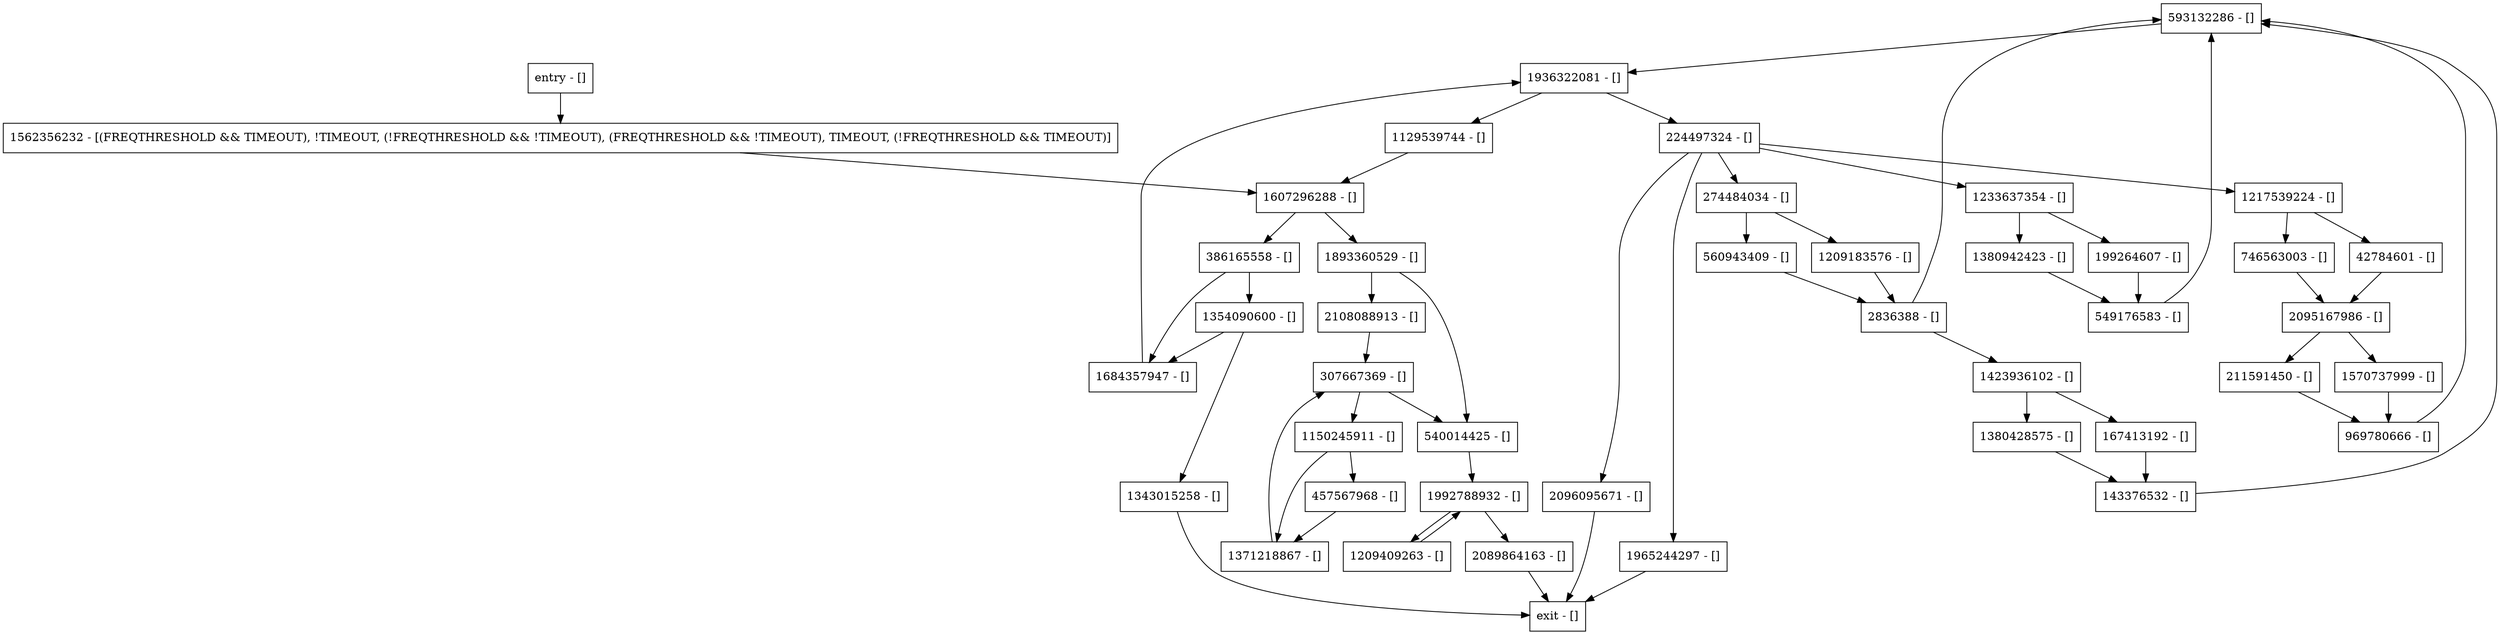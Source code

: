 digraph getColors {
node [shape=record];
593132286 [label="593132286 - []"];
224497324 [label="224497324 - []"];
1423936102 [label="1423936102 - []"];
2836388 [label="2836388 - []"];
211591450 [label="211591450 - []"];
1380428575 [label="1380428575 - []"];
1233637354 [label="1233637354 - []"];
307667369 [label="307667369 - []"];
1607296288 [label="1607296288 - []"];
1570737999 [label="1570737999 - []"];
1217539224 [label="1217539224 - []"];
2096095671 [label="2096095671 - []"];
274484034 [label="274484034 - []"];
1343015258 [label="1343015258 - []"];
42784601 [label="42784601 - []"];
1209409263 [label="1209409263 - []"];
1209183576 [label="1209183576 - []"];
1129539744 [label="1129539744 - []"];
457567968 [label="457567968 - []"];
1354090600 [label="1354090600 - []"];
2089864163 [label="2089864163 - []"];
1562356232 [label="1562356232 - [(FREQTHRESHOLD && TIMEOUT), !TIMEOUT, (!FREQTHRESHOLD && !TIMEOUT), (FREQTHRESHOLD && !TIMEOUT), TIMEOUT, (!FREQTHRESHOLD && TIMEOUT)]"];
969780666 [label="969780666 - []"];
1684357947 [label="1684357947 - []"];
143376532 [label="143376532 - []"];
2108088913 [label="2108088913 - []"];
1992788932 [label="1992788932 - []"];
1893360529 [label="1893360529 - []"];
1380942423 [label="1380942423 - []"];
entry [label="entry - []"];
exit [label="exit - []"];
549176583 [label="549176583 - []"];
167413192 [label="167413192 - []"];
540014425 [label="540014425 - []"];
2095167986 [label="2095167986 - []"];
1936322081 [label="1936322081 - []"];
1150245911 [label="1150245911 - []"];
1965244297 [label="1965244297 - []"];
746563003 [label="746563003 - []"];
386165558 [label="386165558 - []"];
560943409 [label="560943409 - []"];
199264607 [label="199264607 - []"];
1371218867 [label="1371218867 - []"];
entry;
exit;
593132286 -> 1936322081;
224497324 -> 1217539224;
224497324 -> 1965244297;
224497324 -> 2096095671;
224497324 -> 274484034;
224497324 -> 1233637354;
1423936102 -> 167413192;
1423936102 -> 1380428575;
2836388 -> 593132286;
2836388 -> 1423936102;
211591450 -> 969780666;
1380428575 -> 143376532;
1233637354 -> 199264607;
1233637354 -> 1380942423;
307667369 -> 540014425;
307667369 -> 1150245911;
1607296288 -> 386165558;
1607296288 -> 1893360529;
1570737999 -> 969780666;
1217539224 -> 746563003;
1217539224 -> 42784601;
2096095671 -> exit;
274484034 -> 1209183576;
274484034 -> 560943409;
1343015258 -> exit;
42784601 -> 2095167986;
1209409263 -> 1992788932;
1209183576 -> 2836388;
1129539744 -> 1607296288;
457567968 -> 1371218867;
1354090600 -> 1684357947;
1354090600 -> 1343015258;
2089864163 -> exit;
1562356232 -> 1607296288;
969780666 -> 593132286;
1684357947 -> 1936322081;
143376532 -> 593132286;
2108088913 -> 307667369;
1992788932 -> 2089864163;
1992788932 -> 1209409263;
1893360529 -> 540014425;
1893360529 -> 2108088913;
1380942423 -> 549176583;
entry -> 1562356232;
549176583 -> 593132286;
167413192 -> 143376532;
540014425 -> 1992788932;
2095167986 -> 1570737999;
2095167986 -> 211591450;
1936322081 -> 224497324;
1936322081 -> 1129539744;
1150245911 -> 457567968;
1150245911 -> 1371218867;
1965244297 -> exit;
746563003 -> 2095167986;
386165558 -> 1354090600;
386165558 -> 1684357947;
560943409 -> 2836388;
199264607 -> 549176583;
1371218867 -> 307667369;
}
